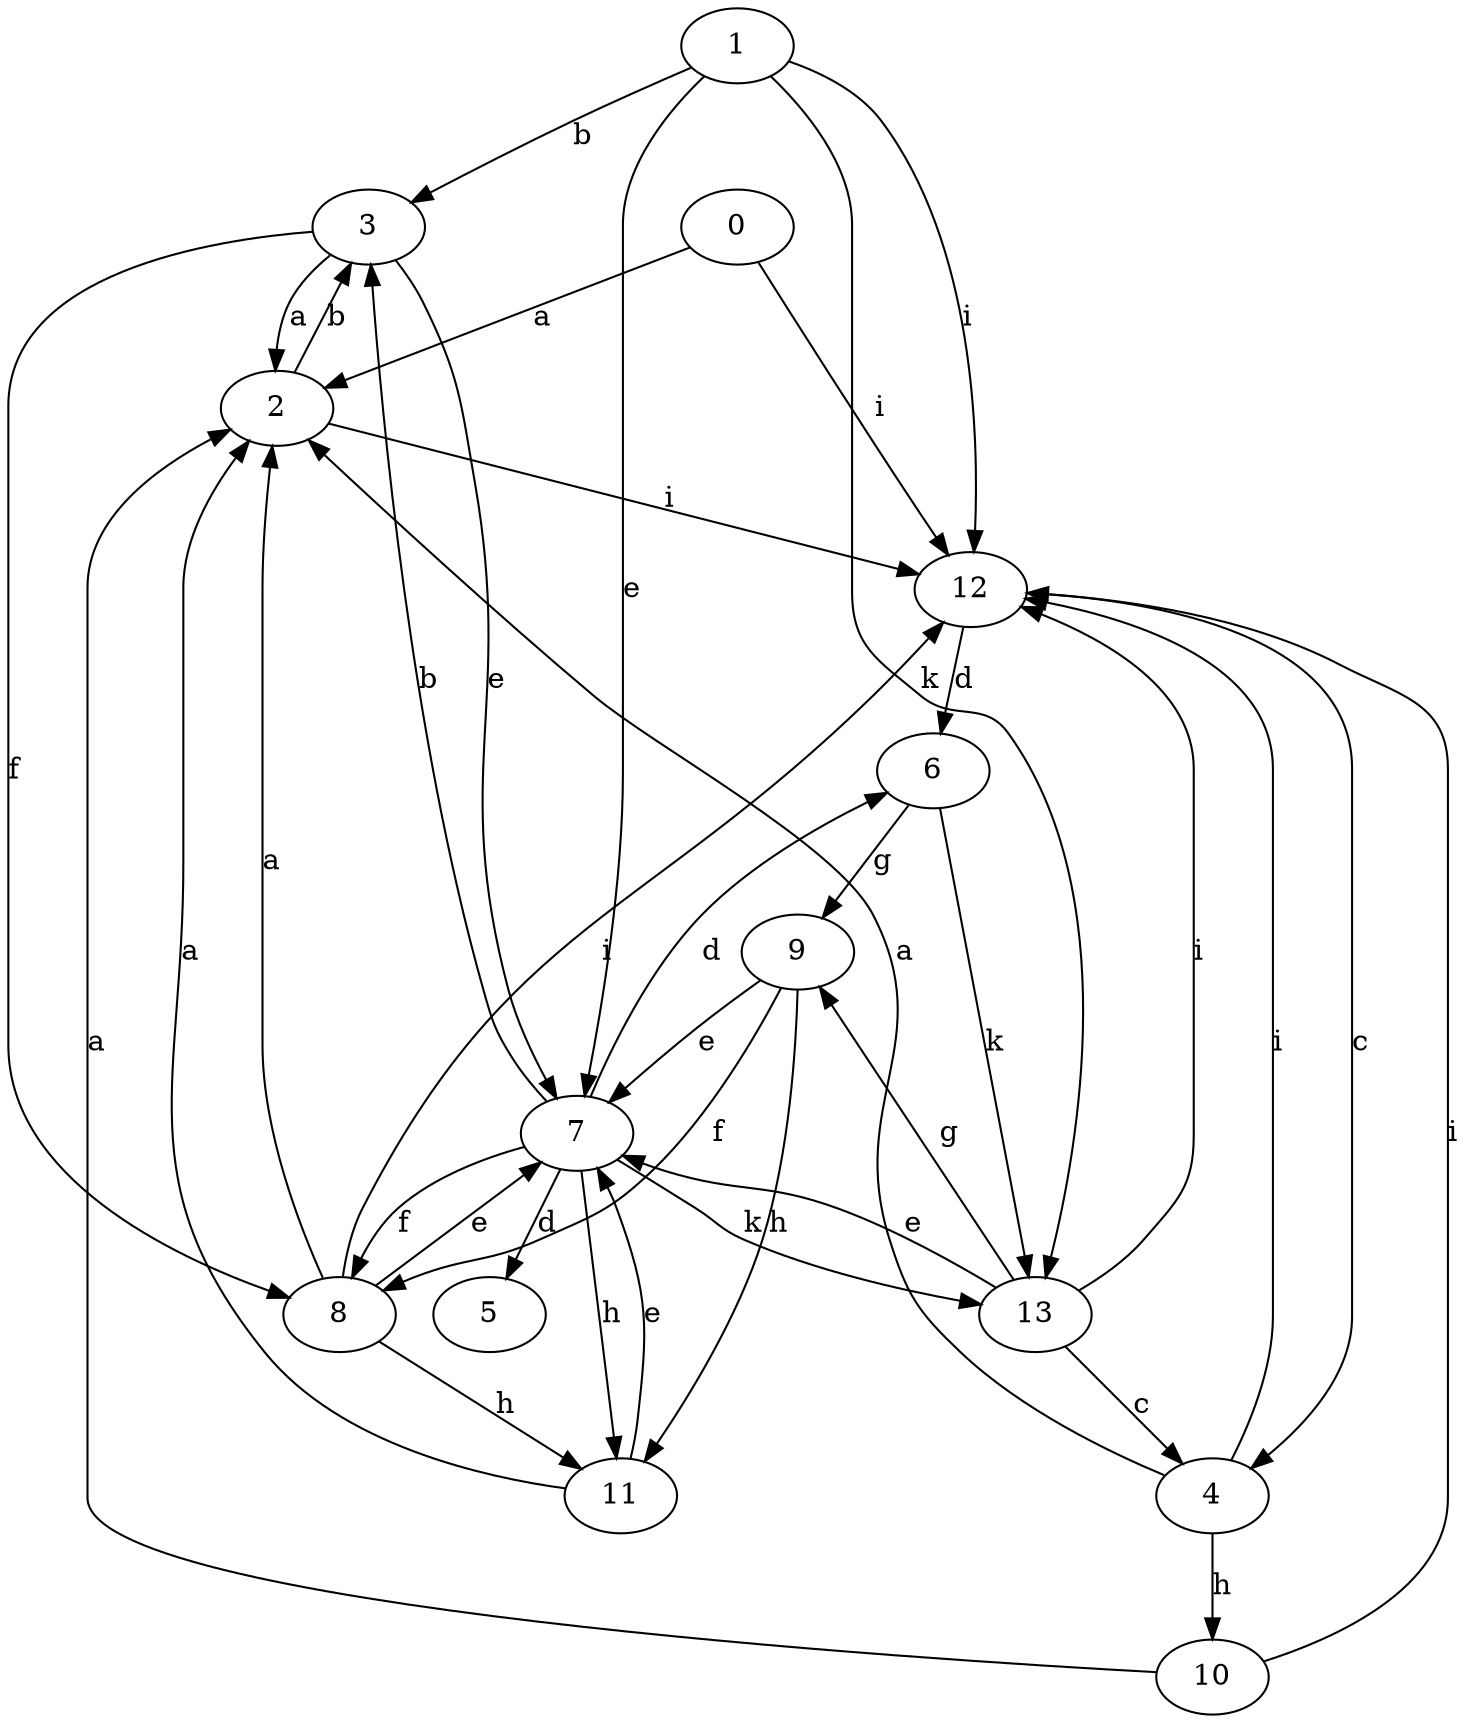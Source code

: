 strict digraph  {
1;
0;
2;
3;
4;
5;
6;
7;
8;
9;
10;
11;
12;
13;
1 -> 3  [label=b];
1 -> 7  [label=e];
1 -> 12  [label=i];
1 -> 13  [label=k];
0 -> 2  [label=a];
0 -> 12  [label=i];
2 -> 3  [label=b];
2 -> 12  [label=i];
3 -> 2  [label=a];
3 -> 7  [label=e];
3 -> 8  [label=f];
4 -> 2  [label=a];
4 -> 10  [label=h];
4 -> 12  [label=i];
6 -> 9  [label=g];
6 -> 13  [label=k];
7 -> 3  [label=b];
7 -> 5  [label=d];
7 -> 6  [label=d];
7 -> 8  [label=f];
7 -> 11  [label=h];
7 -> 13  [label=k];
8 -> 2  [label=a];
8 -> 7  [label=e];
8 -> 11  [label=h];
8 -> 12  [label=i];
9 -> 7  [label=e];
9 -> 8  [label=f];
9 -> 11  [label=h];
10 -> 2  [label=a];
10 -> 12  [label=i];
11 -> 2  [label=a];
11 -> 7  [label=e];
12 -> 4  [label=c];
12 -> 6  [label=d];
13 -> 4  [label=c];
13 -> 7  [label=e];
13 -> 9  [label=g];
13 -> 12  [label=i];
}
